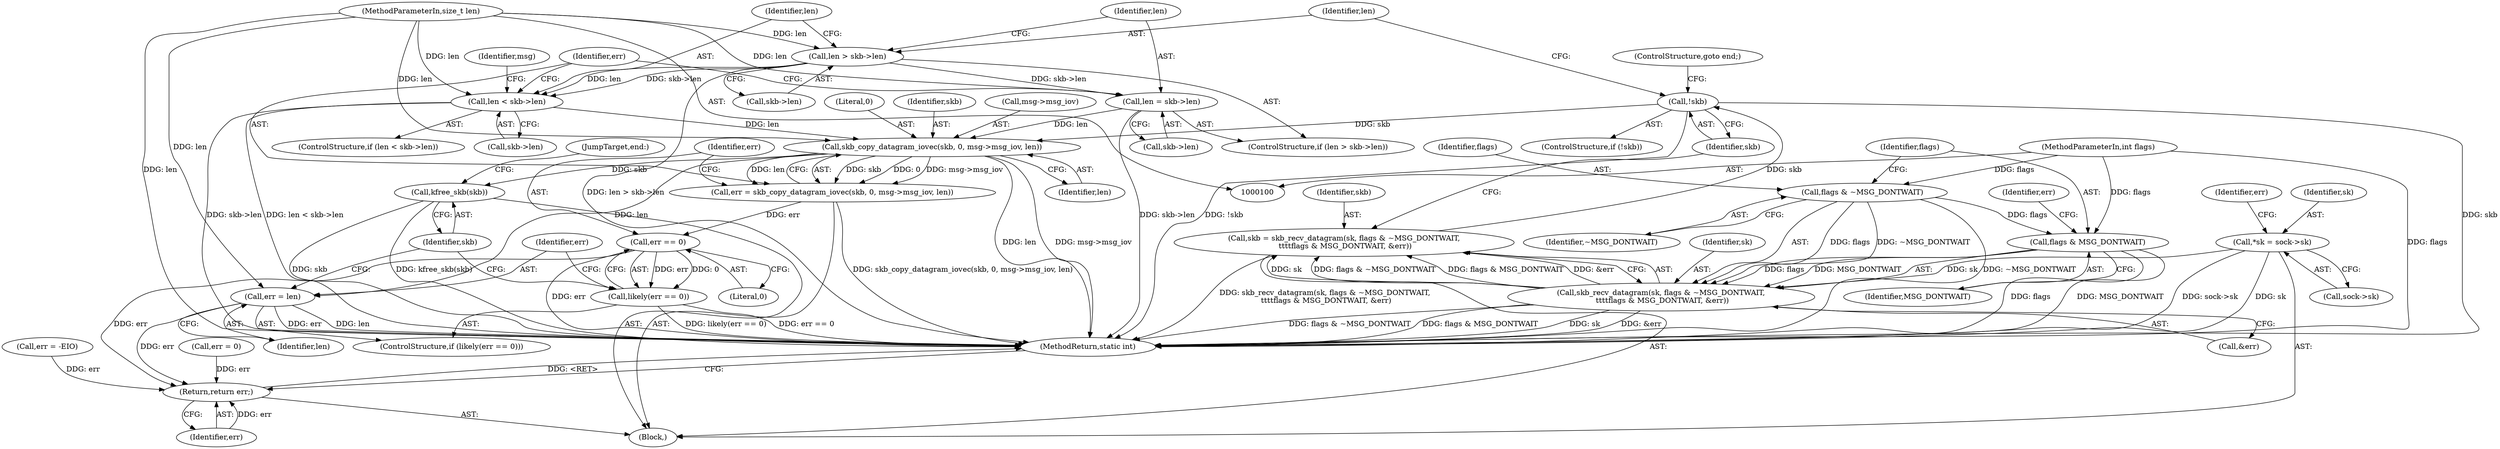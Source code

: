 digraph "0_linux_f3d3342602f8bcbf37d7c46641cb9bca7618eb1c_20@API" {
"1000170" [label="(Call,skb_copy_datagram_iovec(skb, 0, msg->msg_iov, len))"];
"1000142" [label="(Call,!skb)"];
"1000129" [label="(Call,skb = skb_recv_datagram(sk, flags & ~MSG_DONTWAIT,\n \t\t\t\tflags & MSG_DONTWAIT, &err))"];
"1000131" [label="(Call,skb_recv_datagram(sk, flags & ~MSG_DONTWAIT,\n \t\t\t\tflags & MSG_DONTWAIT, &err))"];
"1000110" [label="(Call,*sk = sock->sk)"];
"1000133" [label="(Call,flags & ~MSG_DONTWAIT)"];
"1000105" [label="(MethodParameterIn,int flags)"];
"1000136" [label="(Call,flags & MSG_DONTWAIT)"];
"1000158" [label="(Call,len < skb->len)"];
"1000146" [label="(Call,len > skb->len)"];
"1000104" [label="(MethodParameterIn,size_t len)"];
"1000151" [label="(Call,len = skb->len)"];
"1000168" [label="(Call,err = skb_copy_datagram_iovec(skb, 0, msg->msg_iov, len))"];
"1000179" [label="(Call,err == 0)"];
"1000178" [label="(Call,likely(err == 0))"];
"1000188" [label="(Return,return err;)"];
"1000182" [label="(Call,err = len)"];
"1000185" [label="(Call,kfree_skb(skb))"];
"1000182" [label="(Call,err = len)"];
"1000139" [label="(Call,&err)"];
"1000188" [label="(Return,return err;)"];
"1000126" [label="(Call,err = 0)"];
"1000151" [label="(Call,len = skb->len)"];
"1000186" [label="(Identifier,skb)"];
"1000177" [label="(ControlStructure,if (likely(err == 0)))"];
"1000130" [label="(Identifier,skb)"];
"1000143" [label="(Identifier,skb)"];
"1000137" [label="(Identifier,flags)"];
"1000180" [label="(Identifier,err)"];
"1000157" [label="(ControlStructure,if (len < skb->len))"];
"1000104" [label="(MethodParameterIn,size_t len)"];
"1000111" [label="(Identifier,sk)"];
"1000141" [label="(ControlStructure,if (!skb))"];
"1000171" [label="(Identifier,skb)"];
"1000140" [label="(Identifier,err)"];
"1000165" [label="(Identifier,msg)"];
"1000110" [label="(Call,*sk = sock->sk)"];
"1000189" [label="(Identifier,err)"];
"1000190" [label="(MethodReturn,static int)"];
"1000184" [label="(Identifier,len)"];
"1000142" [label="(Call,!skb)"];
"1000136" [label="(Call,flags & MSG_DONTWAIT)"];
"1000138" [label="(Identifier,MSG_DONTWAIT)"];
"1000147" [label="(Identifier,len)"];
"1000135" [label="(Identifier,~MSG_DONTWAIT)"];
"1000160" [label="(Call,skb->len)"];
"1000169" [label="(Identifier,err)"];
"1000148" [label="(Call,skb->len)"];
"1000146" [label="(Call,len > skb->len)"];
"1000183" [label="(Identifier,err)"];
"1000129" [label="(Call,skb = skb_recv_datagram(sk, flags & ~MSG_DONTWAIT,\n \t\t\t\tflags & MSG_DONTWAIT, &err))"];
"1000153" [label="(Call,skb->len)"];
"1000133" [label="(Call,flags & ~MSG_DONTWAIT)"];
"1000178" [label="(Call,likely(err == 0))"];
"1000131" [label="(Call,skb_recv_datagram(sk, flags & ~MSG_DONTWAIT,\n \t\t\t\tflags & MSG_DONTWAIT, &err))"];
"1000159" [label="(Identifier,len)"];
"1000187" [label="(JumpTarget,end:)"];
"1000112" [label="(Call,sock->sk)"];
"1000168" [label="(Call,err = skb_copy_datagram_iovec(skb, 0, msg->msg_iov, len))"];
"1000106" [label="(Block,)"];
"1000116" [label="(Identifier,err)"];
"1000115" [label="(Call,err = -EIO)"];
"1000179" [label="(Call,err == 0)"];
"1000176" [label="(Identifier,len)"];
"1000134" [label="(Identifier,flags)"];
"1000170" [label="(Call,skb_copy_datagram_iovec(skb, 0, msg->msg_iov, len))"];
"1000132" [label="(Identifier,sk)"];
"1000152" [label="(Identifier,len)"];
"1000173" [label="(Call,msg->msg_iov)"];
"1000145" [label="(ControlStructure,if (len > skb->len))"];
"1000105" [label="(MethodParameterIn,int flags)"];
"1000172" [label="(Literal,0)"];
"1000158" [label="(Call,len < skb->len)"];
"1000185" [label="(Call,kfree_skb(skb))"];
"1000181" [label="(Literal,0)"];
"1000144" [label="(ControlStructure,goto end;)"];
"1000170" -> "1000168"  [label="AST: "];
"1000170" -> "1000176"  [label="CFG: "];
"1000171" -> "1000170"  [label="AST: "];
"1000172" -> "1000170"  [label="AST: "];
"1000173" -> "1000170"  [label="AST: "];
"1000176" -> "1000170"  [label="AST: "];
"1000168" -> "1000170"  [label="CFG: "];
"1000170" -> "1000190"  [label="DDG: len"];
"1000170" -> "1000190"  [label="DDG: msg->msg_iov"];
"1000170" -> "1000168"  [label="DDG: skb"];
"1000170" -> "1000168"  [label="DDG: 0"];
"1000170" -> "1000168"  [label="DDG: msg->msg_iov"];
"1000170" -> "1000168"  [label="DDG: len"];
"1000142" -> "1000170"  [label="DDG: skb"];
"1000158" -> "1000170"  [label="DDG: len"];
"1000151" -> "1000170"  [label="DDG: len"];
"1000104" -> "1000170"  [label="DDG: len"];
"1000170" -> "1000182"  [label="DDG: len"];
"1000170" -> "1000185"  [label="DDG: skb"];
"1000142" -> "1000141"  [label="AST: "];
"1000142" -> "1000143"  [label="CFG: "];
"1000143" -> "1000142"  [label="AST: "];
"1000144" -> "1000142"  [label="CFG: "];
"1000147" -> "1000142"  [label="CFG: "];
"1000142" -> "1000190"  [label="DDG: !skb"];
"1000142" -> "1000190"  [label="DDG: skb"];
"1000129" -> "1000142"  [label="DDG: skb"];
"1000129" -> "1000106"  [label="AST: "];
"1000129" -> "1000131"  [label="CFG: "];
"1000130" -> "1000129"  [label="AST: "];
"1000131" -> "1000129"  [label="AST: "];
"1000143" -> "1000129"  [label="CFG: "];
"1000129" -> "1000190"  [label="DDG: skb_recv_datagram(sk, flags & ~MSG_DONTWAIT,\n \t\t\t\tflags & MSG_DONTWAIT, &err)"];
"1000131" -> "1000129"  [label="DDG: sk"];
"1000131" -> "1000129"  [label="DDG: flags & ~MSG_DONTWAIT"];
"1000131" -> "1000129"  [label="DDG: flags & MSG_DONTWAIT"];
"1000131" -> "1000129"  [label="DDG: &err"];
"1000131" -> "1000139"  [label="CFG: "];
"1000132" -> "1000131"  [label="AST: "];
"1000133" -> "1000131"  [label="AST: "];
"1000136" -> "1000131"  [label="AST: "];
"1000139" -> "1000131"  [label="AST: "];
"1000131" -> "1000190"  [label="DDG: sk"];
"1000131" -> "1000190"  [label="DDG: &err"];
"1000131" -> "1000190"  [label="DDG: flags & ~MSG_DONTWAIT"];
"1000131" -> "1000190"  [label="DDG: flags & MSG_DONTWAIT"];
"1000110" -> "1000131"  [label="DDG: sk"];
"1000133" -> "1000131"  [label="DDG: flags"];
"1000133" -> "1000131"  [label="DDG: ~MSG_DONTWAIT"];
"1000136" -> "1000131"  [label="DDG: flags"];
"1000136" -> "1000131"  [label="DDG: MSG_DONTWAIT"];
"1000110" -> "1000106"  [label="AST: "];
"1000110" -> "1000112"  [label="CFG: "];
"1000111" -> "1000110"  [label="AST: "];
"1000112" -> "1000110"  [label="AST: "];
"1000116" -> "1000110"  [label="CFG: "];
"1000110" -> "1000190"  [label="DDG: sock->sk"];
"1000110" -> "1000190"  [label="DDG: sk"];
"1000133" -> "1000135"  [label="CFG: "];
"1000134" -> "1000133"  [label="AST: "];
"1000135" -> "1000133"  [label="AST: "];
"1000137" -> "1000133"  [label="CFG: "];
"1000133" -> "1000190"  [label="DDG: ~MSG_DONTWAIT"];
"1000105" -> "1000133"  [label="DDG: flags"];
"1000133" -> "1000136"  [label="DDG: flags"];
"1000105" -> "1000100"  [label="AST: "];
"1000105" -> "1000190"  [label="DDG: flags"];
"1000105" -> "1000136"  [label="DDG: flags"];
"1000136" -> "1000138"  [label="CFG: "];
"1000137" -> "1000136"  [label="AST: "];
"1000138" -> "1000136"  [label="AST: "];
"1000140" -> "1000136"  [label="CFG: "];
"1000136" -> "1000190"  [label="DDG: MSG_DONTWAIT"];
"1000136" -> "1000190"  [label="DDG: flags"];
"1000158" -> "1000157"  [label="AST: "];
"1000158" -> "1000160"  [label="CFG: "];
"1000159" -> "1000158"  [label="AST: "];
"1000160" -> "1000158"  [label="AST: "];
"1000165" -> "1000158"  [label="CFG: "];
"1000169" -> "1000158"  [label="CFG: "];
"1000158" -> "1000190"  [label="DDG: skb->len"];
"1000158" -> "1000190"  [label="DDG: len < skb->len"];
"1000146" -> "1000158"  [label="DDG: len"];
"1000146" -> "1000158"  [label="DDG: skb->len"];
"1000104" -> "1000158"  [label="DDG: len"];
"1000146" -> "1000145"  [label="AST: "];
"1000146" -> "1000148"  [label="CFG: "];
"1000147" -> "1000146"  [label="AST: "];
"1000148" -> "1000146"  [label="AST: "];
"1000152" -> "1000146"  [label="CFG: "];
"1000159" -> "1000146"  [label="CFG: "];
"1000146" -> "1000190"  [label="DDG: len > skb->len"];
"1000104" -> "1000146"  [label="DDG: len"];
"1000146" -> "1000151"  [label="DDG: skb->len"];
"1000104" -> "1000100"  [label="AST: "];
"1000104" -> "1000190"  [label="DDG: len"];
"1000104" -> "1000151"  [label="DDG: len"];
"1000104" -> "1000182"  [label="DDG: len"];
"1000151" -> "1000145"  [label="AST: "];
"1000151" -> "1000153"  [label="CFG: "];
"1000152" -> "1000151"  [label="AST: "];
"1000153" -> "1000151"  [label="AST: "];
"1000169" -> "1000151"  [label="CFG: "];
"1000151" -> "1000190"  [label="DDG: skb->len"];
"1000168" -> "1000106"  [label="AST: "];
"1000169" -> "1000168"  [label="AST: "];
"1000180" -> "1000168"  [label="CFG: "];
"1000168" -> "1000190"  [label="DDG: skb_copy_datagram_iovec(skb, 0, msg->msg_iov, len)"];
"1000168" -> "1000179"  [label="DDG: err"];
"1000179" -> "1000178"  [label="AST: "];
"1000179" -> "1000181"  [label="CFG: "];
"1000180" -> "1000179"  [label="AST: "];
"1000181" -> "1000179"  [label="AST: "];
"1000178" -> "1000179"  [label="CFG: "];
"1000179" -> "1000190"  [label="DDG: err"];
"1000179" -> "1000178"  [label="DDG: err"];
"1000179" -> "1000178"  [label="DDG: 0"];
"1000179" -> "1000188"  [label="DDG: err"];
"1000178" -> "1000177"  [label="AST: "];
"1000183" -> "1000178"  [label="CFG: "];
"1000186" -> "1000178"  [label="CFG: "];
"1000178" -> "1000190"  [label="DDG: likely(err == 0)"];
"1000178" -> "1000190"  [label="DDG: err == 0"];
"1000188" -> "1000106"  [label="AST: "];
"1000188" -> "1000189"  [label="CFG: "];
"1000189" -> "1000188"  [label="AST: "];
"1000190" -> "1000188"  [label="CFG: "];
"1000188" -> "1000190"  [label="DDG: <RET>"];
"1000189" -> "1000188"  [label="DDG: err"];
"1000126" -> "1000188"  [label="DDG: err"];
"1000115" -> "1000188"  [label="DDG: err"];
"1000182" -> "1000188"  [label="DDG: err"];
"1000182" -> "1000177"  [label="AST: "];
"1000182" -> "1000184"  [label="CFG: "];
"1000183" -> "1000182"  [label="AST: "];
"1000184" -> "1000182"  [label="AST: "];
"1000186" -> "1000182"  [label="CFG: "];
"1000182" -> "1000190"  [label="DDG: len"];
"1000182" -> "1000190"  [label="DDG: err"];
"1000185" -> "1000106"  [label="AST: "];
"1000185" -> "1000186"  [label="CFG: "];
"1000186" -> "1000185"  [label="AST: "];
"1000187" -> "1000185"  [label="CFG: "];
"1000185" -> "1000190"  [label="DDG: kfree_skb(skb)"];
"1000185" -> "1000190"  [label="DDG: skb"];
}
